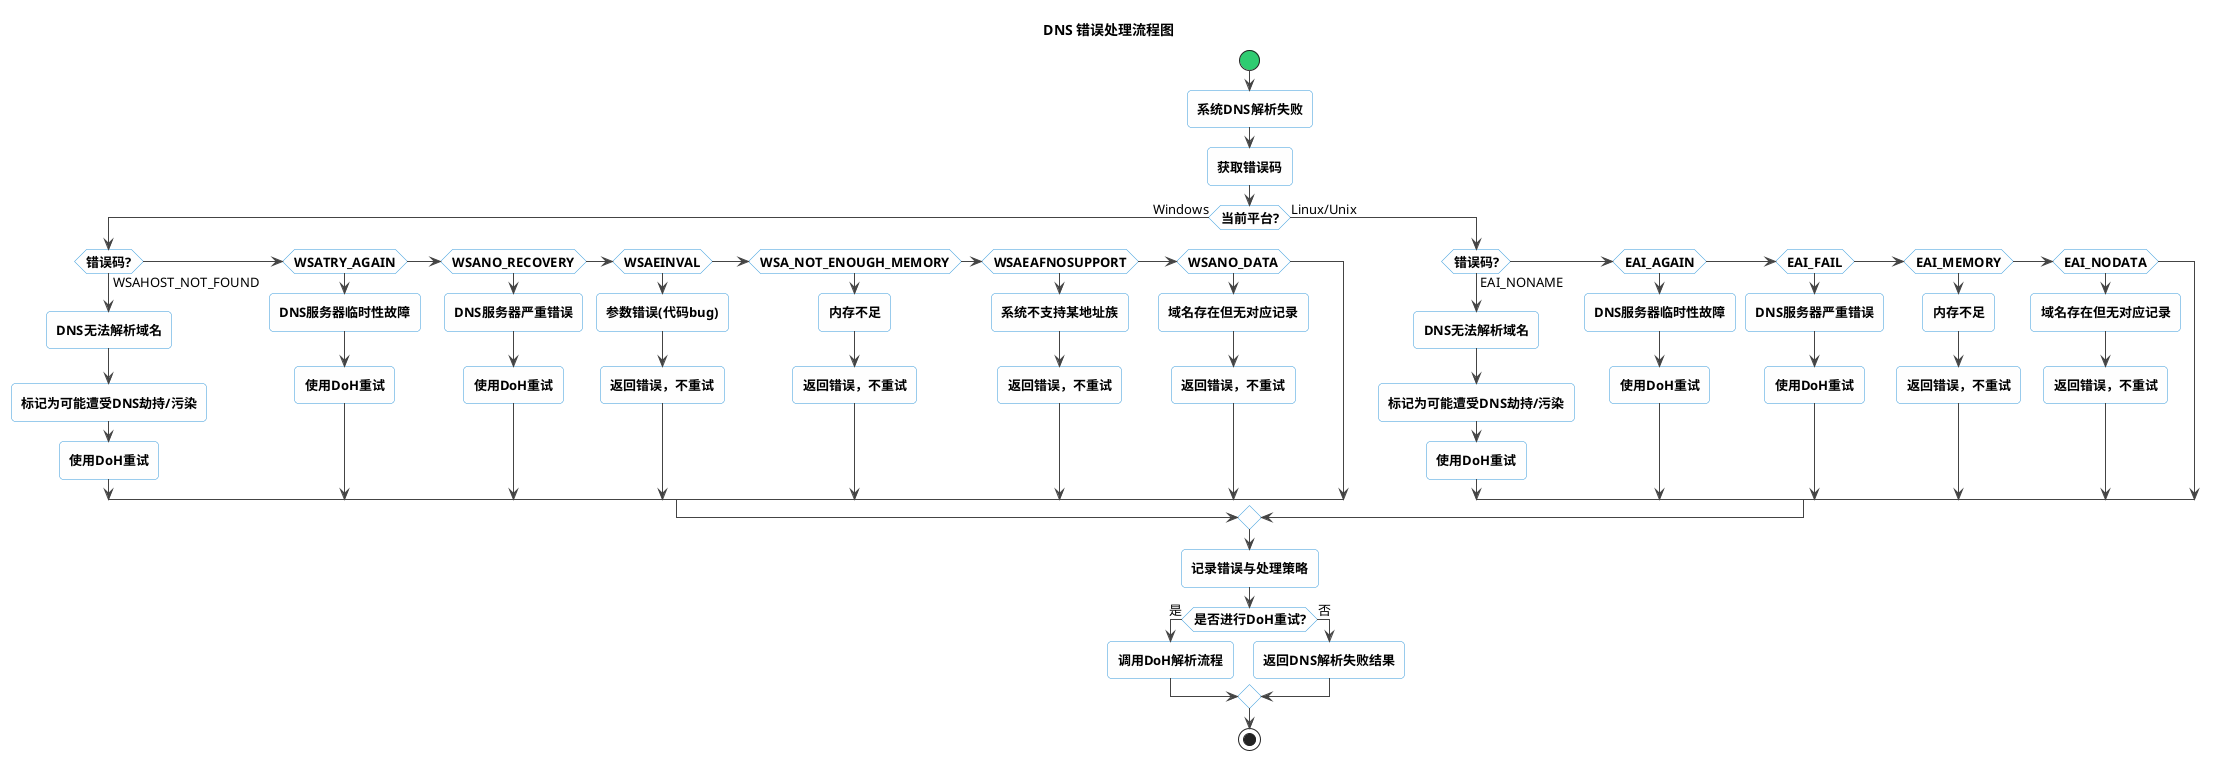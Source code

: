 @startuml DNS Error Handling

'========== STYLE SETTINGS ==========
skinparam backgroundColor white
skinparam handwritten false
skinparam defaultFontName Arial
skinparam defaultFontSize 13
skinparam roundcorner 8
skinparam arrowColor #444444
skinparam shadowing false

skinparam activity {
    BackgroundColor #FEFEFE
    BorderColor #3498DB
    FontStyle bold
    StartColor #2ECC71
    EndColor #E74C3C
    DiamondBackgroundColor #FEFEFE
    DiamondBorderColor #3498DB
}

skinparam note {
    BackgroundColor #FFF9C4
    BorderColor #F9A825
}

title DNS 错误处理流程图

'========== START OF DIAGRAM ==========
start

:系统DNS解析失败;

:获取错误码;

if (当前平台?) then (Windows)
  if (错误码?) then (WSAHOST_NOT_FOUND)
    :DNS无法解析域名;
    :标记为可能遭受DNS劫持/污染;
    :使用DoH重试;
  else if (WSATRY_AGAIN) then
    :DNS服务器临时性故障;
    :使用DoH重试;
  else if (WSANO_RECOVERY) then
    :DNS服务器严重错误;
    :使用DoH重试;
  else if (WSAEINVAL) then
    :参数错误(代码bug);
    :返回错误，不重试;
  else if (WSA_NOT_ENOUGH_MEMORY) then
    :内存不足;
    :返回错误，不重试;
  else if (WSAEAFNOSUPPORT) then
    :系统不支持某地址族;
    :返回错误，不重试;
  else if (WSANO_DATA) then
    :域名存在但无对应记录;
    :返回错误，不重试;
  endif
else (Linux/Unix)
  if (错误码?) then (EAI_NONAME)
    :DNS无法解析域名;
    :标记为可能遭受DNS劫持/污染;
    :使用DoH重试;
  else if (EAI_AGAIN) then
    :DNS服务器临时性故障;
    :使用DoH重试;
  else if (EAI_FAIL) then
    :DNS服务器严重错误;
    :使用DoH重试;
  else if (EAI_MEMORY) then
    :内存不足;
    :返回错误，不重试;
  else if (EAI_NODATA) then
    :域名存在但无对应记录;
    :返回错误，不重试;
  endif
endif

:记录错误与处理策略;

if (是否进行DoH重试?) then (是)
  :调用DoH解析流程;
else (否)
  :返回DNS解析失败结果;
endif

stop

@enduml
